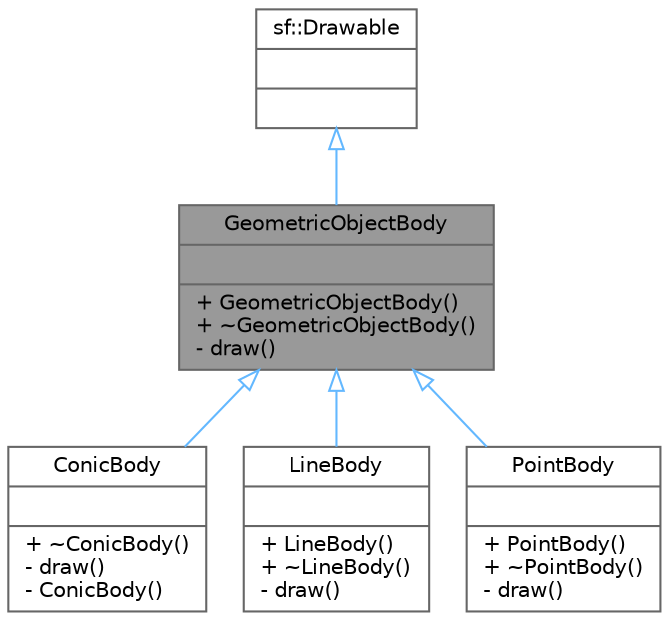 digraph "GeometricObjectBody"
{
 // LATEX_PDF_SIZE
  bgcolor="transparent";
  edge [fontname=Helvetica,fontsize=10,labelfontname=Helvetica,labelfontsize=10];
  node [fontname=Helvetica,fontsize=10,shape=box,height=0.2,width=0.9];
  Node1 [shape=record,label="{GeometricObjectBody\n||+ GeometricObjectBody()\l+ ~GeometricObjectBody()\l- draw()\l}",height=0.2,width=0.4,color="gray40", fillcolor="grey60", style="filled", fontcolor="black",tooltip=" "];
  Node2 -> Node1 [dir="back",color="steelblue1",style="solid",arrowtail="onormal"];
  Node2 [shape=record,label="{sf::Drawable\n||}",height=0.2,width=0.4,color="gray40", fillcolor="white", style="filled",tooltip=" "];
  Node1 -> Node3 [dir="back",color="steelblue1",style="solid",arrowtail="onormal"];
  Node3 [shape=record,label="{ConicBody\n||+ ~ConicBody()\l- draw()\l- ConicBody()\l}",height=0.2,width=0.4,color="gray40", fillcolor="white", style="filled",URL="$class_conic_body.html",tooltip=" "];
  Node1 -> Node4 [dir="back",color="steelblue1",style="solid",arrowtail="onormal"];
  Node4 [shape=record,label="{LineBody\n||+ LineBody()\l+ ~LineBody()\l- draw()\l}",height=0.2,width=0.4,color="gray40", fillcolor="white", style="filled",URL="$class_line_body.html",tooltip=" "];
  Node1 -> Node5 [dir="back",color="steelblue1",style="solid",arrowtail="onormal"];
  Node5 [shape=record,label="{PointBody\n||+ PointBody()\l+ ~PointBody()\l- draw()\l}",height=0.2,width=0.4,color="gray40", fillcolor="white", style="filled",URL="$class_point_body.html",tooltip=" "];
}

